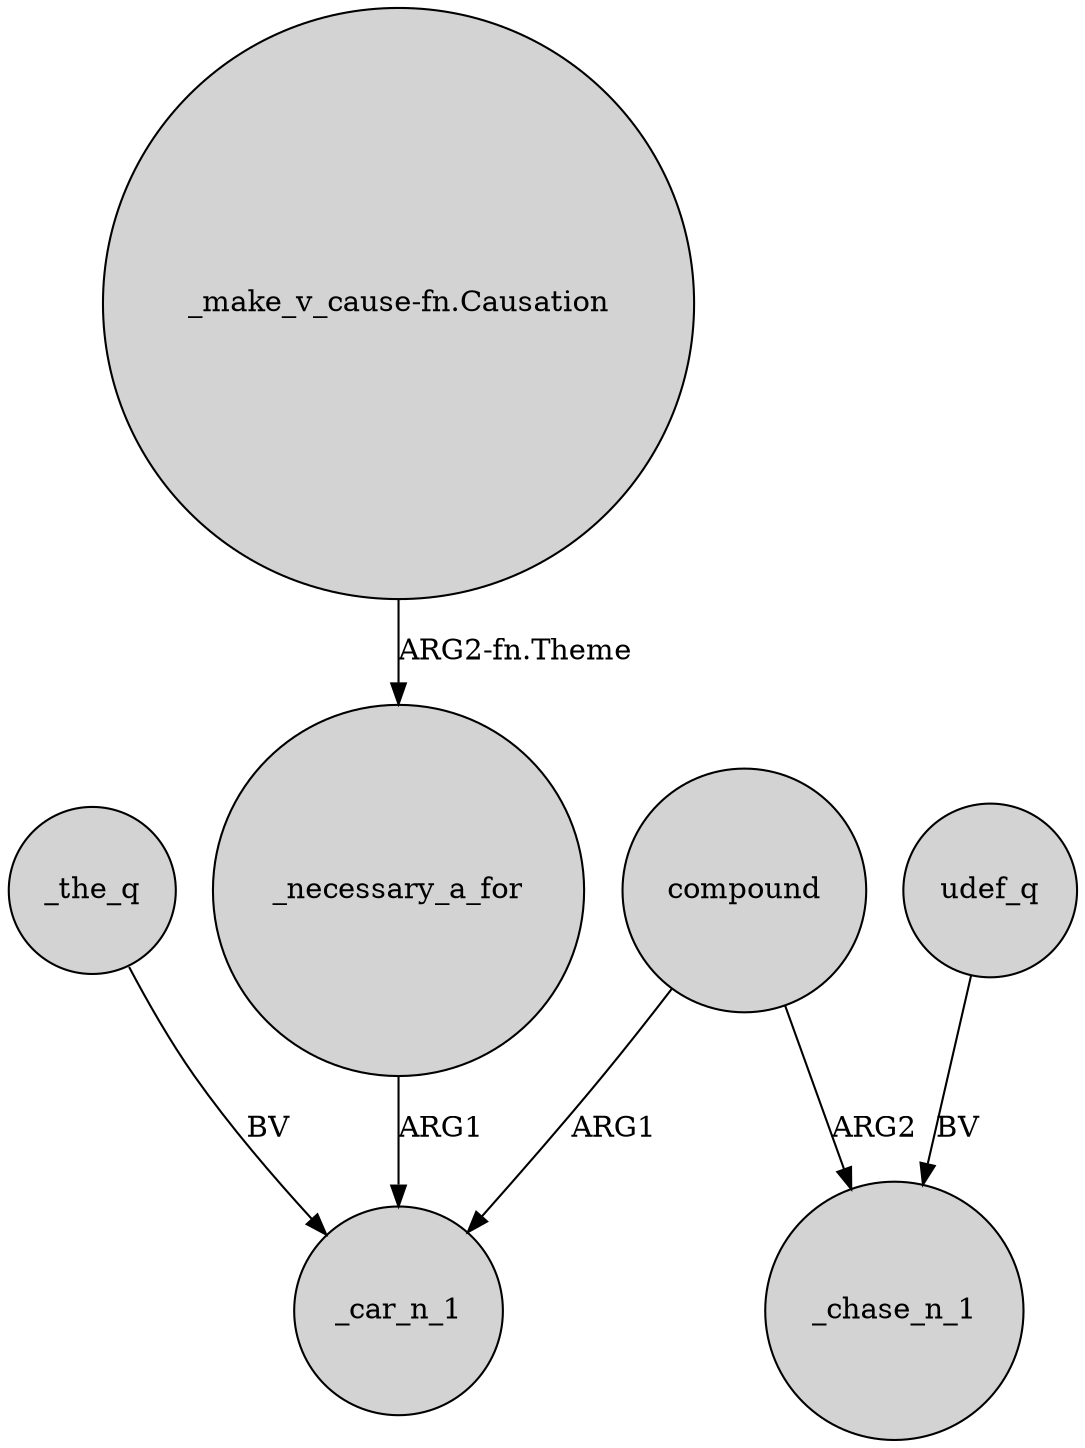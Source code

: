 digraph {
	node [shape=circle style=filled]
	compound -> _car_n_1 [label=ARG1]
	_the_q -> _car_n_1 [label=BV]
	_necessary_a_for -> _car_n_1 [label=ARG1]
	udef_q -> _chase_n_1 [label=BV]
	"_make_v_cause-fn.Causation" -> _necessary_a_for [label="ARG2-fn.Theme"]
	compound -> _chase_n_1 [label=ARG2]
}
